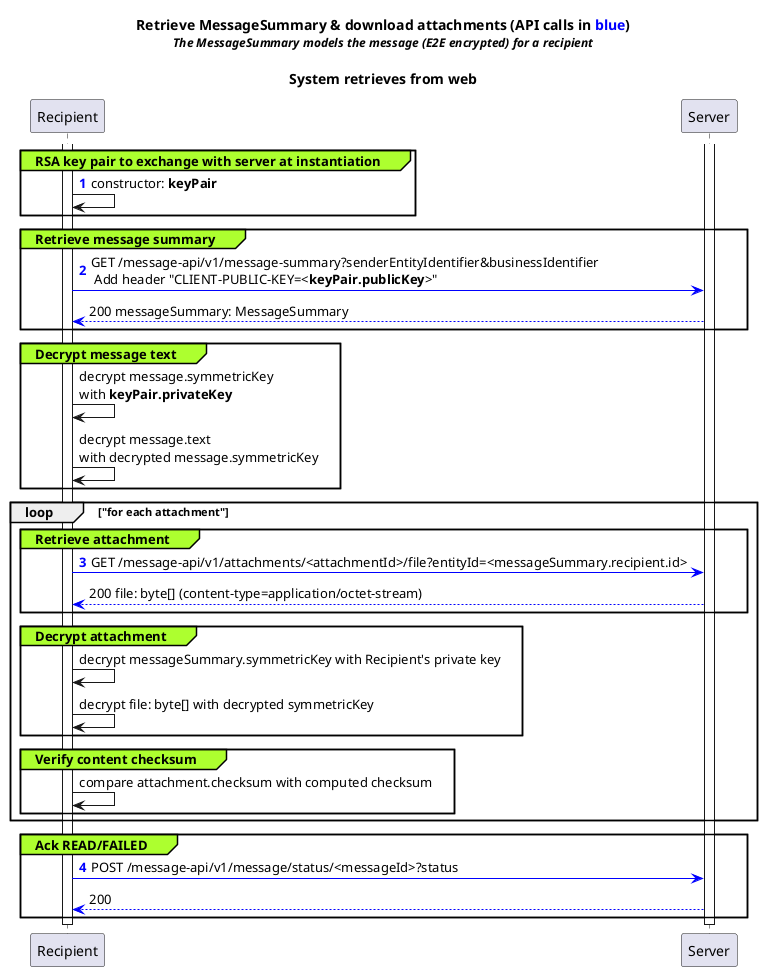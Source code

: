 @startuml
title
Retrieve MessageSummary & download attachments (API calls in <font color=blue>blue</font>)
<i><font size="12">The MessageSummary models the message (E2E encrypted) for a recipient</font></i>

System retrieves from web
end title

activate Recipient
activate Server

autonumber "<b><font color=blue>0</font>"

group#GreenYellow RSA key pair to exchange with server at instantiation
    Recipient -> Recipient: constructor: <b>keyPair</b>
end

group#GreenYellow Retrieve message summary
    autonumber resume
    Recipient -[#blue]> Server: GET /message-api/v1/message-summary?senderEntityIdentifier&businessIdentifier\n Add header "CLIENT-PUBLIC-KEY=<<b>keyPair.publicKey</b>>"
    autonumber stop
    Recipient <-[#blue]- Server: 200 messageSummary: MessageSummary
end

group#GreenYellow Decrypt message text
    Recipient -> Recipient: decrypt message.symmetricKey\nwith <b>keyPair.privateKey</b>
    Recipient -> Recipient: decrypt message.text\nwith decrypted message.symmetricKey
end

loop "for each attachment"
    group#GreenYellow Retrieve attachment
        autonumber resume
        Recipient -[#blue]> Server: GET /message-api/v1/attachments/<attachmentId>/file?entityId=<messageSummary.recipient.id>
        autonumber stop
        Recipient <-[#blue]- Server: 200 file: byte[] (content-type=application/octet-stream)
    end

    group#GreenYellow Decrypt attachment
        Recipient -> Recipient: decrypt messageSummary.symmetricKey with Recipient's private key
        Recipient -> Recipient: decrypt file: byte[] with decrypted symmetricKey
    end

    group#GreenYellow Verify content checksum
        Recipient -> Recipient: compare attachment.checksum with computed checksum
    end
end

group#GreenYellow Ack READ/FAILED
    autonumber resume
    Recipient -[#blue]> Server: POST /message-api/v1/message/status/<messageId>?status
    autonumber stop
    Recipient <-[#blue]- Server: 200
end

deactivate Recipient
deactivate Server
@enduml